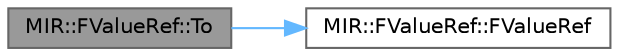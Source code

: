 digraph "MIR::FValueRef::To"
{
 // INTERACTIVE_SVG=YES
 // LATEX_PDF_SIZE
  bgcolor="transparent";
  edge [fontname=Helvetica,fontsize=10,labelfontname=Helvetica,labelfontsize=10];
  node [fontname=Helvetica,fontsize=10,shape=box,height=0.2,width=0.4];
  rankdir="LR";
  Node1 [id="Node000001",label="MIR::FValueRef::To",height=0.2,width=0.4,color="gray40", fillcolor="grey60", style="filled", fontcolor="black",tooltip=" "];
  Node1 -> Node2 [id="edge1_Node000001_Node000002",color="steelblue1",style="solid",tooltip=" "];
  Node2 [id="Node000002",label="MIR::FValueRef::FValueRef",height=0.2,width=0.4,color="grey40", fillcolor="white", style="filled",URL="$d7/dbf/structMIR_1_1FValueRef.html#ad454f11906d2e42e24b7d63b61e5d3f1",tooltip=" "];
}

